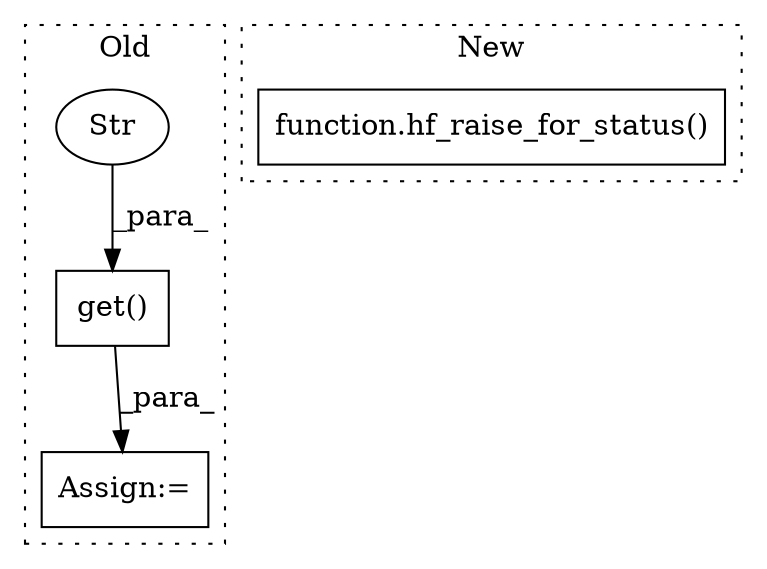 digraph G {
subgraph cluster0 {
1 [label="get()" a="75" s="6365,6396" l="17,1" shape="box"];
3 [label="Str" a="66" s="6382" l="14" shape="ellipse"];
4 [label="Assign:=" a="68" s="6362" l="3" shape="box"];
label = "Old";
style="dotted";
}
subgraph cluster1 {
2 [label="function.hf_raise_for_status()" a="75" s="9857,9885" l="20,30" shape="box"];
label = "New";
style="dotted";
}
1 -> 4 [label="_para_"];
3 -> 1 [label="_para_"];
}